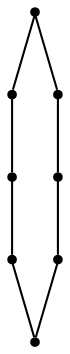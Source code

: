 graph {
  node [shape=point,comment="{\"directed\":false,\"doi\":\"10.1007/3-540-36151-0_24\",\"figure\":\"10 (3)\"}"]

  v0 [pos="1185.5968475341797,2124.123430252076"]
  v1 [pos="1322.348976135254,2046.6129144032802"]
  v2 [pos="1322.1291542053223,1991.1859353383388"]
  v3 [pos="1323.5250790913901,2124.4505405426034"]
  v4 [pos="1254.0708859761558,2124.308888117473"]
  v5 [pos="1258.6823145548503,1990.8067544301357"]
  v6 [pos="1186.9458198547363,1991.1859353383388"]
  v7 [pos="1185.1073582967124,2057.9067707061777"]

  v1 -- v2 [id="-10",pos="1322.348976135254,2046.6129144032802 1322.1291542053223,1991.1859353383388 1322.1291542053223,1991.1859353383388 1322.1291542053223,1991.1859353383388"]
  v3 -- v1 [id="-11",pos="1323.5250790913901,2124.4505405426034 1322.348976135254,2046.6129144032802 1322.348976135254,2046.6129144032802 1322.348976135254,2046.6129144032802"]
  v5 -- v2 [id="-37",pos="1258.6823145548503,1990.8067544301357 1322.1291542053223,1991.1859353383388 1322.1291542053223,1991.1859353383388 1322.1291542053223,1991.1859353383388"]
  v6 -- v5 [id="-38",pos="1186.9458198547363,1991.1859353383388 1258.6823145548503,1990.8067544301357 1258.6823145548503,1990.8067544301357 1258.6823145548503,1990.8067544301357"]
  v7 -- v6 [id="-39",pos="1185.1073582967124,2057.9067707061777 1186.9458198547363,1991.1859353383388 1186.9458198547363,1991.1859353383388 1186.9458198547363,1991.1859353383388"]
  v0 -- v7 [id="-40",pos="1185.5968475341797,2124.123430252076 1185.1073582967124,2057.9067707061777 1185.1073582967124,2057.9067707061777 1185.1073582967124,2057.9067707061777"]
  v4 -- v3 [id="-41",pos="1254.0708859761558,2124.308888117473 1323.5250790913901,2124.4505405426034 1323.5250790913901,2124.4505405426034 1323.5250790913901,2124.4505405426034"]
  v0 -- v4 [id="-42",pos="1185.5968475341797,2124.123430252076 1254.0708859761558,2124.308888117473 1254.0708859761558,2124.308888117473 1254.0708859761558,2124.308888117473"]
}